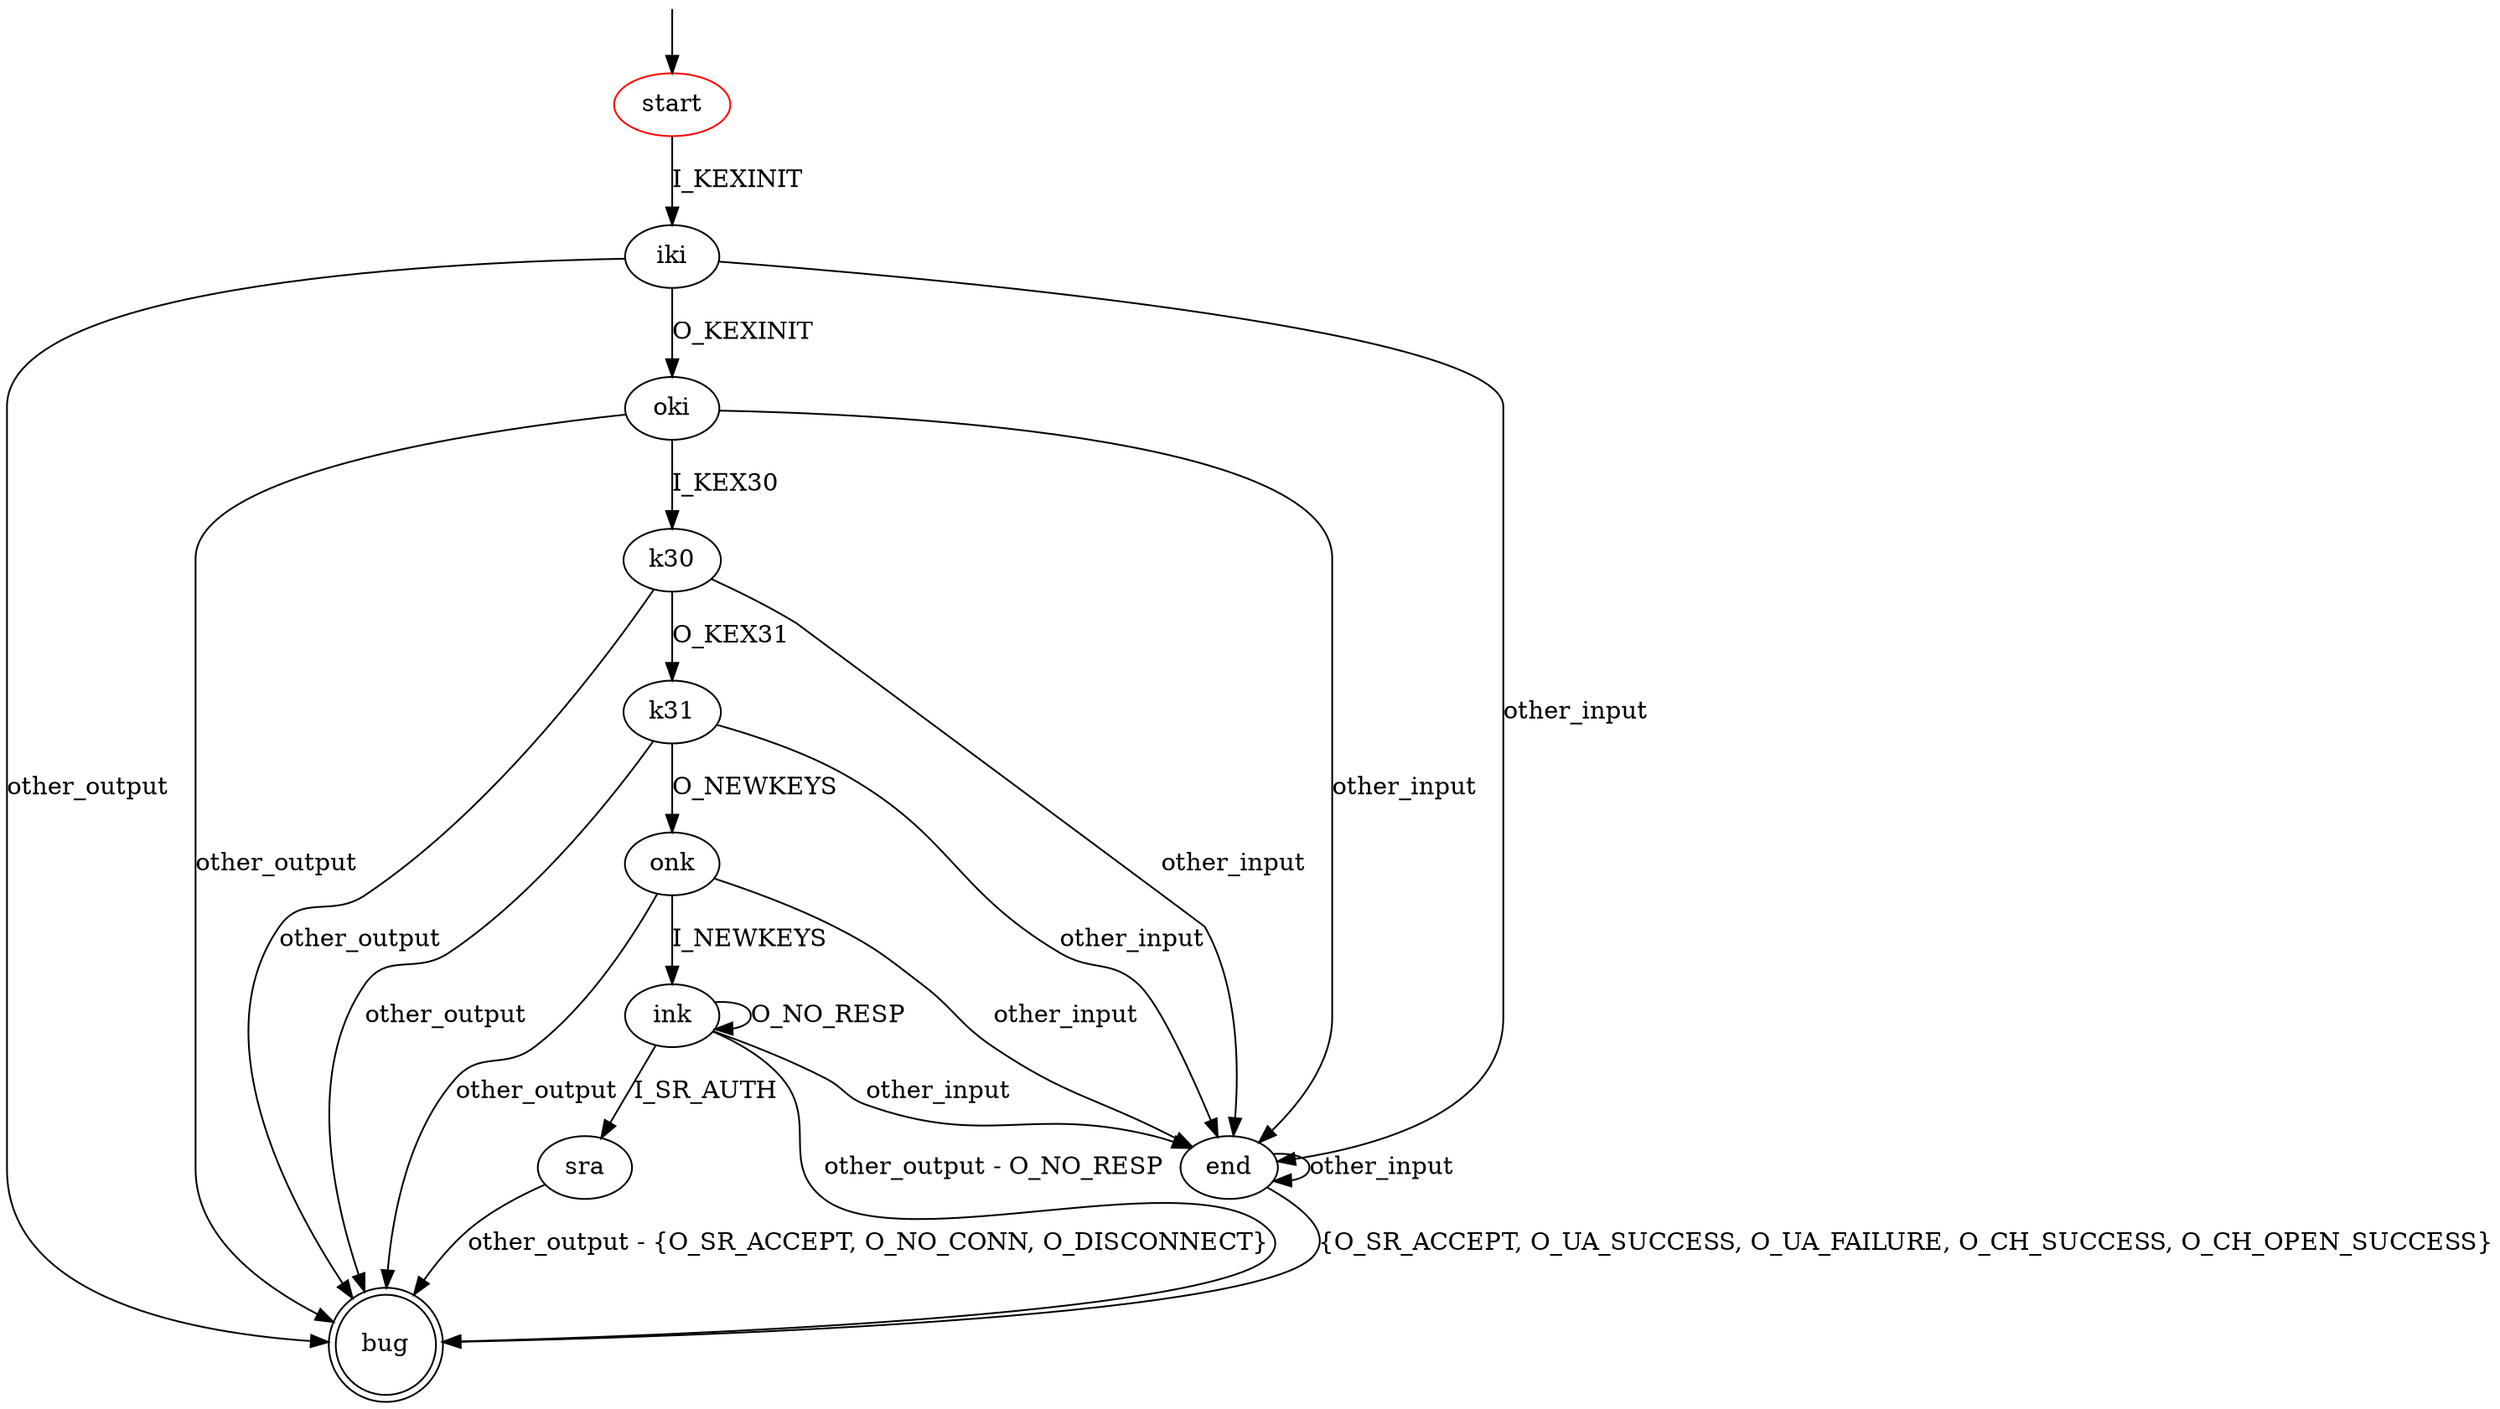 digraph G {
label=""
start [color="red"]
bug [shape="doublecircle"]

start -> iki [label="I_KEXINIT"]

iki -> oki [label="O_KEXINIT"]
iki -> end [label="other_input"]
iki -> bug [label="other_output"]

oki -> k30 [label="I_KEX30"]
oki -> end [label="other_input"]
oki -> bug [label="other_output"]

k30 -> k31 [label="O_KEX31"]
k30 -> end [label="other_input"]
k30 -> bug [label="other_output"]

k31 -> onk [label="O_NEWKEYS"]
k31 -> end [label="other_input"]
k31 -> bug [label="other_output"]

onk -> ink [label="I_NEWKEYS"]
onk -> end [label="other_input"]
onk -> bug [label="other_output"]

ink -> sra [label="I_SR_AUTH"]
ink -> ink [label="O_NO_RESP"]
ink -> end [label="other_input"]
ink -> bug [label="other_output - O_NO_RESP"]

sra -> bug [label="other_output - {O_SR_ACCEPT, O_NO_CONN, O_DISCONNECT}"]

end -> bug [label="{O_SR_ACCEPT, O_UA_SUCCESS, O_UA_FAILURE, O_CH_SUCCESS, O_CH_OPEN_SUCCESS}"]
end -> end [label="other_input"]

__start0 [label="" shape="none" width="0" height="0"];
__start0 -> start;
}

